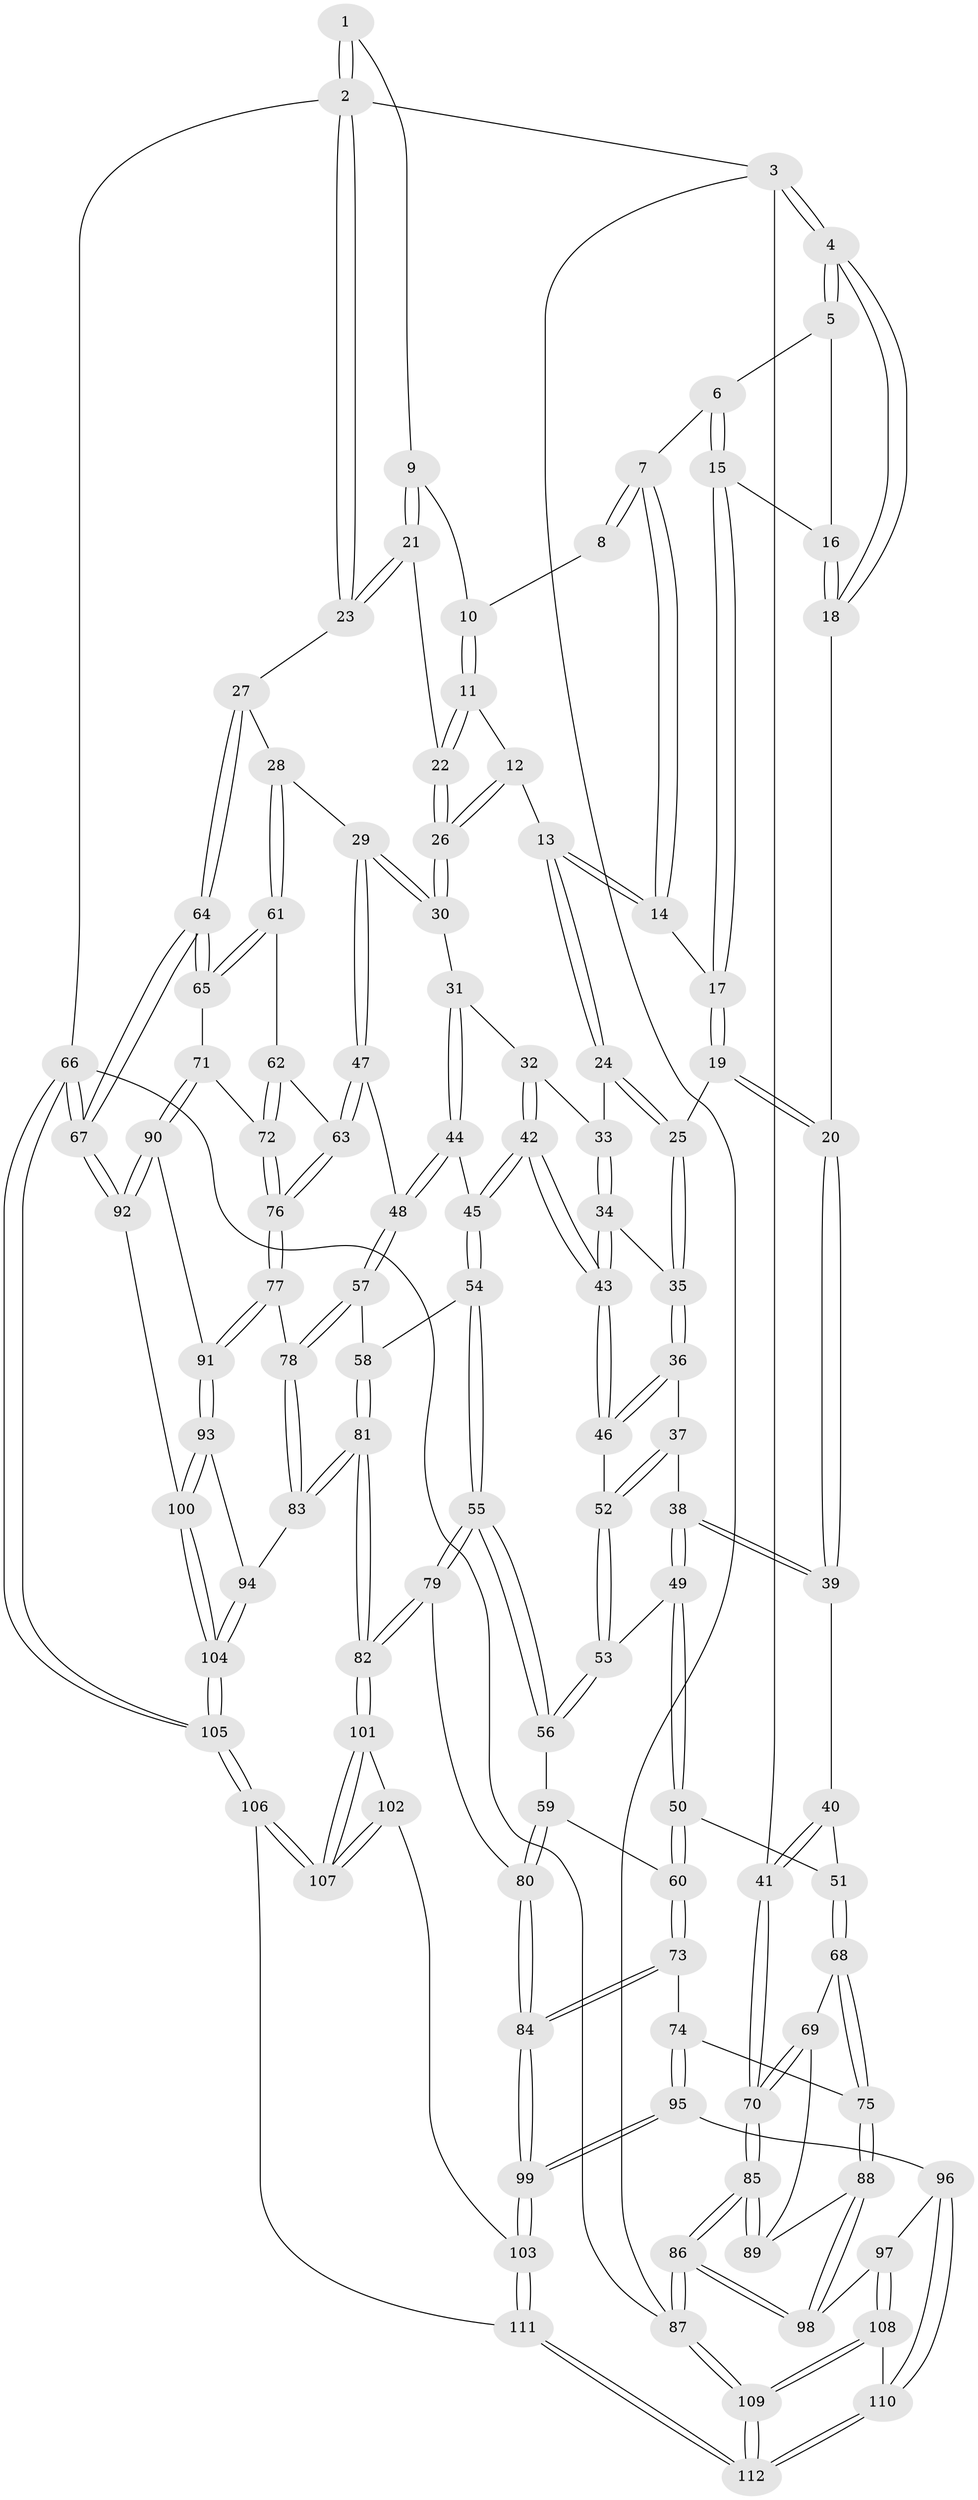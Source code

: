 // coarse degree distribution, {3: 0.10256410256410256, 6: 0.15384615384615385, 5: 0.358974358974359, 2: 0.02564102564102564, 4: 0.358974358974359}
// Generated by graph-tools (version 1.1) at 2025/24/03/03/25 07:24:35]
// undirected, 112 vertices, 277 edges
graph export_dot {
graph [start="1"]
  node [color=gray90,style=filled];
  1 [pos="+0.8587310444078753+0"];
  2 [pos="+1+0"];
  3 [pos="+0+0"];
  4 [pos="+0+0"];
  5 [pos="+0.04064248586925782+0"];
  6 [pos="+0.42342004301219477+0"];
  7 [pos="+0.53058005309179+0"];
  8 [pos="+0.5811563360403814+0"];
  9 [pos="+0.835870778976805+0.1369889920198803"];
  10 [pos="+0.750352041945116+0.08838984997397861"];
  11 [pos="+0.6496072907582434+0.16984262449328127"];
  12 [pos="+0.6402660928339652+0.17176862034496623"];
  13 [pos="+0.5551446989729392+0.17059951295378775"];
  14 [pos="+0.524374184839861+0.08593173008564493"];
  15 [pos="+0.2992994193248879+0.14744322912865254"];
  16 [pos="+0.21312931854863137+0.09126127917411607"];
  17 [pos="+0.32120586376811416+0.17497905695732002"];
  18 [pos="+0.14684064701584454+0.2708528463081389"];
  19 [pos="+0.31545053918605975+0.20859841512517882"];
  20 [pos="+0.1599286857323726+0.3128753933226425"];
  21 [pos="+0.8512320848194326+0.16889110009347771"];
  22 [pos="+0.8400015805625305+0.17877906605589053"];
  23 [pos="+1+0.22423665900146253"];
  24 [pos="+0.5537851791474477+0.18361059112694073"];
  25 [pos="+0.39676300227959865+0.2998361831133429"];
  26 [pos="+0.7794043364291461+0.28219426941340914"];
  27 [pos="+1+0.3582849640138957"];
  28 [pos="+1+0.36777228161782405"];
  29 [pos="+0.789864924375581+0.390814393765695"];
  30 [pos="+0.755708462529544+0.355492241497821"];
  31 [pos="+0.675086786508736+0.3542310844070524"];
  32 [pos="+0.6618154763048728+0.3526893574475277"];
  33 [pos="+0.5653287948373937+0.21488010136565514"];
  34 [pos="+0.488569417626571+0.3956557971888296"];
  35 [pos="+0.3890361775676119+0.34780979798857303"];
  36 [pos="+0.34499665376270683+0.38428214346848544"];
  37 [pos="+0.3023613404168279+0.4112839004958204"];
  38 [pos="+0.2910300332220469+0.41572193989026296"];
  39 [pos="+0.1573375439528174+0.3288803846907663"];
  40 [pos="+0.12791839056993637+0.3492511787425082"];
  41 [pos="+0+0.4388657158753359"];
  42 [pos="+0.5486350853009522+0.47149600835588124"];
  43 [pos="+0.5440180461042466+0.4700977352619161"];
  44 [pos="+0.6881761291234025+0.545975067799773"];
  45 [pos="+0.5606924687670065+0.49393101891029945"];
  46 [pos="+0.47721938556285404+0.495352407648391"];
  47 [pos="+0.7829195920139791+0.5798421919451973"];
  48 [pos="+0.7375622437008501+0.5750095085049576"];
  49 [pos="+0.28905167478126337+0.44792777148383356"];
  50 [pos="+0.23195872488674285+0.5977868696576939"];
  51 [pos="+0.14608052624815493+0.5811320718888986"];
  52 [pos="+0.4521881649658539+0.5097966336445314"];
  53 [pos="+0.41032632208808506+0.5585106292991504"];
  54 [pos="+0.5431659276898742+0.636992206891772"];
  55 [pos="+0.5112856723416969+0.6521194813726557"];
  56 [pos="+0.4011262603194305+0.5981869389355045"];
  57 [pos="+0.6021187378846072+0.6584477923274155"];
  58 [pos="+0.5683921067155818+0.6496574613995113"];
  59 [pos="+0.3436479157284846+0.6343791219020396"];
  60 [pos="+0.23836412850720315+0.6063089180789749"];
  61 [pos="+0.8573755660048944+0.5919776624434007"];
  62 [pos="+0.8510429693641792+0.5922885701927832"];
  63 [pos="+0.7912835877778072+0.5885950888561758"];
  64 [pos="+1+0.7644555401314687"];
  65 [pos="+0.9384793061309581+0.6614101106648212"];
  66 [pos="+1+1"];
  67 [pos="+1+0.8445415473152799"];
  68 [pos="+0.04078968972482797+0.6105090780440495"];
  69 [pos="+0+0.6108736561228713"];
  70 [pos="+0+0.5598095620724737"];
  71 [pos="+0.899228297908207+0.7480585955368974"];
  72 [pos="+0.8806609821513058+0.7221386393129078"];
  73 [pos="+0.23229163557906565+0.641037867878632"];
  74 [pos="+0.16991847845499516+0.762164291057601"];
  75 [pos="+0.1600337783624132+0.7618077151402414"];
  76 [pos="+0.7646327250632041+0.710940931871895"];
  77 [pos="+0.7610964075039719+0.7230687972828814"];
  78 [pos="+0.6379779190021048+0.7135282938594482"];
  79 [pos="+0.46654715714821365+0.7565928512906605"];
  80 [pos="+0.38299617863107704+0.7622616382816355"];
  81 [pos="+0.5699247085584598+0.8295230802318718"];
  82 [pos="+0.5485707099707263+0.8377345070724038"];
  83 [pos="+0.5931609589235053+0.8247361390346672"];
  84 [pos="+0.3175334429310229+0.8354412436576938"];
  85 [pos="+0+1"];
  86 [pos="+0+1"];
  87 [pos="+0+1"];
  88 [pos="+0.10955637262554177+0.7859083016939252"];
  89 [pos="+0.06623727293437874+0.7798775434418631"];
  90 [pos="+0.8992388434918319+0.7836909070619902"];
  91 [pos="+0.7647427940045012+0.7451601475846658"];
  92 [pos="+0.9641976934343565+0.8567967294606146"];
  93 [pos="+0.7450499356643142+0.8104983941380418"];
  94 [pos="+0.6449952739374408+0.8382832562912899"];
  95 [pos="+0.2569848430294418+0.8561108337270784"];
  96 [pos="+0.25662124814079096+0.856422666893946"];
  97 [pos="+0.18220963960085024+0.8763582538364217"];
  98 [pos="+0.10977195329119978+0.8730658186672362"];
  99 [pos="+0.308753427499454+0.852026045117127"];
  100 [pos="+0.8241698052495635+0.9417663950169431"];
  101 [pos="+0.5354689363899146+0.8706475679440531"];
  102 [pos="+0.40020911958359173+0.8782547903959409"];
  103 [pos="+0.31584072730233814+0.8615961816313098"];
  104 [pos="+0.7369828825376518+1"];
  105 [pos="+0.7191652577366925+1"];
  106 [pos="+0.5372130433437154+1"];
  107 [pos="+0.5290156894431577+1"];
  108 [pos="+0.09578613719553676+1"];
  109 [pos="+0+1"];
  110 [pos="+0.23565046455957997+0.9055144622344243"];
  111 [pos="+0.4229048813001091+1"];
  112 [pos="+0.18296845244997523+1"];
  1 -- 2;
  1 -- 2;
  1 -- 9;
  2 -- 3;
  2 -- 23;
  2 -- 23;
  2 -- 66;
  3 -- 4;
  3 -- 4;
  3 -- 41;
  3 -- 87;
  4 -- 5;
  4 -- 5;
  4 -- 18;
  4 -- 18;
  5 -- 6;
  5 -- 16;
  6 -- 7;
  6 -- 15;
  6 -- 15;
  7 -- 8;
  7 -- 8;
  7 -- 14;
  7 -- 14;
  8 -- 10;
  9 -- 10;
  9 -- 21;
  9 -- 21;
  10 -- 11;
  10 -- 11;
  11 -- 12;
  11 -- 22;
  11 -- 22;
  12 -- 13;
  12 -- 26;
  12 -- 26;
  13 -- 14;
  13 -- 14;
  13 -- 24;
  13 -- 24;
  14 -- 17;
  15 -- 16;
  15 -- 17;
  15 -- 17;
  16 -- 18;
  16 -- 18;
  17 -- 19;
  17 -- 19;
  18 -- 20;
  19 -- 20;
  19 -- 20;
  19 -- 25;
  20 -- 39;
  20 -- 39;
  21 -- 22;
  21 -- 23;
  21 -- 23;
  22 -- 26;
  22 -- 26;
  23 -- 27;
  24 -- 25;
  24 -- 25;
  24 -- 33;
  25 -- 35;
  25 -- 35;
  26 -- 30;
  26 -- 30;
  27 -- 28;
  27 -- 64;
  27 -- 64;
  28 -- 29;
  28 -- 61;
  28 -- 61;
  29 -- 30;
  29 -- 30;
  29 -- 47;
  29 -- 47;
  30 -- 31;
  31 -- 32;
  31 -- 44;
  31 -- 44;
  32 -- 33;
  32 -- 42;
  32 -- 42;
  33 -- 34;
  33 -- 34;
  34 -- 35;
  34 -- 43;
  34 -- 43;
  35 -- 36;
  35 -- 36;
  36 -- 37;
  36 -- 46;
  36 -- 46;
  37 -- 38;
  37 -- 52;
  37 -- 52;
  38 -- 39;
  38 -- 39;
  38 -- 49;
  38 -- 49;
  39 -- 40;
  40 -- 41;
  40 -- 41;
  40 -- 51;
  41 -- 70;
  41 -- 70;
  42 -- 43;
  42 -- 43;
  42 -- 45;
  42 -- 45;
  43 -- 46;
  43 -- 46;
  44 -- 45;
  44 -- 48;
  44 -- 48;
  45 -- 54;
  45 -- 54;
  46 -- 52;
  47 -- 48;
  47 -- 63;
  47 -- 63;
  48 -- 57;
  48 -- 57;
  49 -- 50;
  49 -- 50;
  49 -- 53;
  50 -- 51;
  50 -- 60;
  50 -- 60;
  51 -- 68;
  51 -- 68;
  52 -- 53;
  52 -- 53;
  53 -- 56;
  53 -- 56;
  54 -- 55;
  54 -- 55;
  54 -- 58;
  55 -- 56;
  55 -- 56;
  55 -- 79;
  55 -- 79;
  56 -- 59;
  57 -- 58;
  57 -- 78;
  57 -- 78;
  58 -- 81;
  58 -- 81;
  59 -- 60;
  59 -- 80;
  59 -- 80;
  60 -- 73;
  60 -- 73;
  61 -- 62;
  61 -- 65;
  61 -- 65;
  62 -- 63;
  62 -- 72;
  62 -- 72;
  63 -- 76;
  63 -- 76;
  64 -- 65;
  64 -- 65;
  64 -- 67;
  64 -- 67;
  65 -- 71;
  66 -- 67;
  66 -- 67;
  66 -- 105;
  66 -- 105;
  66 -- 87;
  67 -- 92;
  67 -- 92;
  68 -- 69;
  68 -- 75;
  68 -- 75;
  69 -- 70;
  69 -- 70;
  69 -- 89;
  70 -- 85;
  70 -- 85;
  71 -- 72;
  71 -- 90;
  71 -- 90;
  72 -- 76;
  72 -- 76;
  73 -- 74;
  73 -- 84;
  73 -- 84;
  74 -- 75;
  74 -- 95;
  74 -- 95;
  75 -- 88;
  75 -- 88;
  76 -- 77;
  76 -- 77;
  77 -- 78;
  77 -- 91;
  77 -- 91;
  78 -- 83;
  78 -- 83;
  79 -- 80;
  79 -- 82;
  79 -- 82;
  80 -- 84;
  80 -- 84;
  81 -- 82;
  81 -- 82;
  81 -- 83;
  81 -- 83;
  82 -- 101;
  82 -- 101;
  83 -- 94;
  84 -- 99;
  84 -- 99;
  85 -- 86;
  85 -- 86;
  85 -- 89;
  85 -- 89;
  86 -- 87;
  86 -- 87;
  86 -- 98;
  86 -- 98;
  87 -- 109;
  87 -- 109;
  88 -- 89;
  88 -- 98;
  88 -- 98;
  90 -- 91;
  90 -- 92;
  90 -- 92;
  91 -- 93;
  91 -- 93;
  92 -- 100;
  93 -- 94;
  93 -- 100;
  93 -- 100;
  94 -- 104;
  94 -- 104;
  95 -- 96;
  95 -- 99;
  95 -- 99;
  96 -- 97;
  96 -- 110;
  96 -- 110;
  97 -- 98;
  97 -- 108;
  97 -- 108;
  99 -- 103;
  99 -- 103;
  100 -- 104;
  100 -- 104;
  101 -- 102;
  101 -- 107;
  101 -- 107;
  102 -- 103;
  102 -- 107;
  102 -- 107;
  103 -- 111;
  103 -- 111;
  104 -- 105;
  104 -- 105;
  105 -- 106;
  105 -- 106;
  106 -- 107;
  106 -- 107;
  106 -- 111;
  108 -- 109;
  108 -- 109;
  108 -- 110;
  109 -- 112;
  109 -- 112;
  110 -- 112;
  110 -- 112;
  111 -- 112;
  111 -- 112;
}
